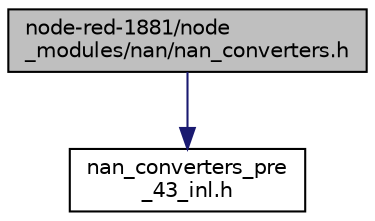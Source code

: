 digraph "node-red-1881/node_modules/nan/nan_converters.h"
{
  edge [fontname="Helvetica",fontsize="10",labelfontname="Helvetica",labelfontsize="10"];
  node [fontname="Helvetica",fontsize="10",shape=record];
  Node0 [label="node-red-1881/node\l_modules/nan/nan_converters.h",height=0.2,width=0.4,color="black", fillcolor="grey75", style="filled", fontcolor="black"];
  Node0 -> Node1 [color="midnightblue",fontsize="10",style="solid"];
  Node1 [label="nan_converters_pre\l_43_inl.h",height=0.2,width=0.4,color="black", fillcolor="white", style="filled",URL="$nan__converters__pre__43__inl_8h.html"];
}
